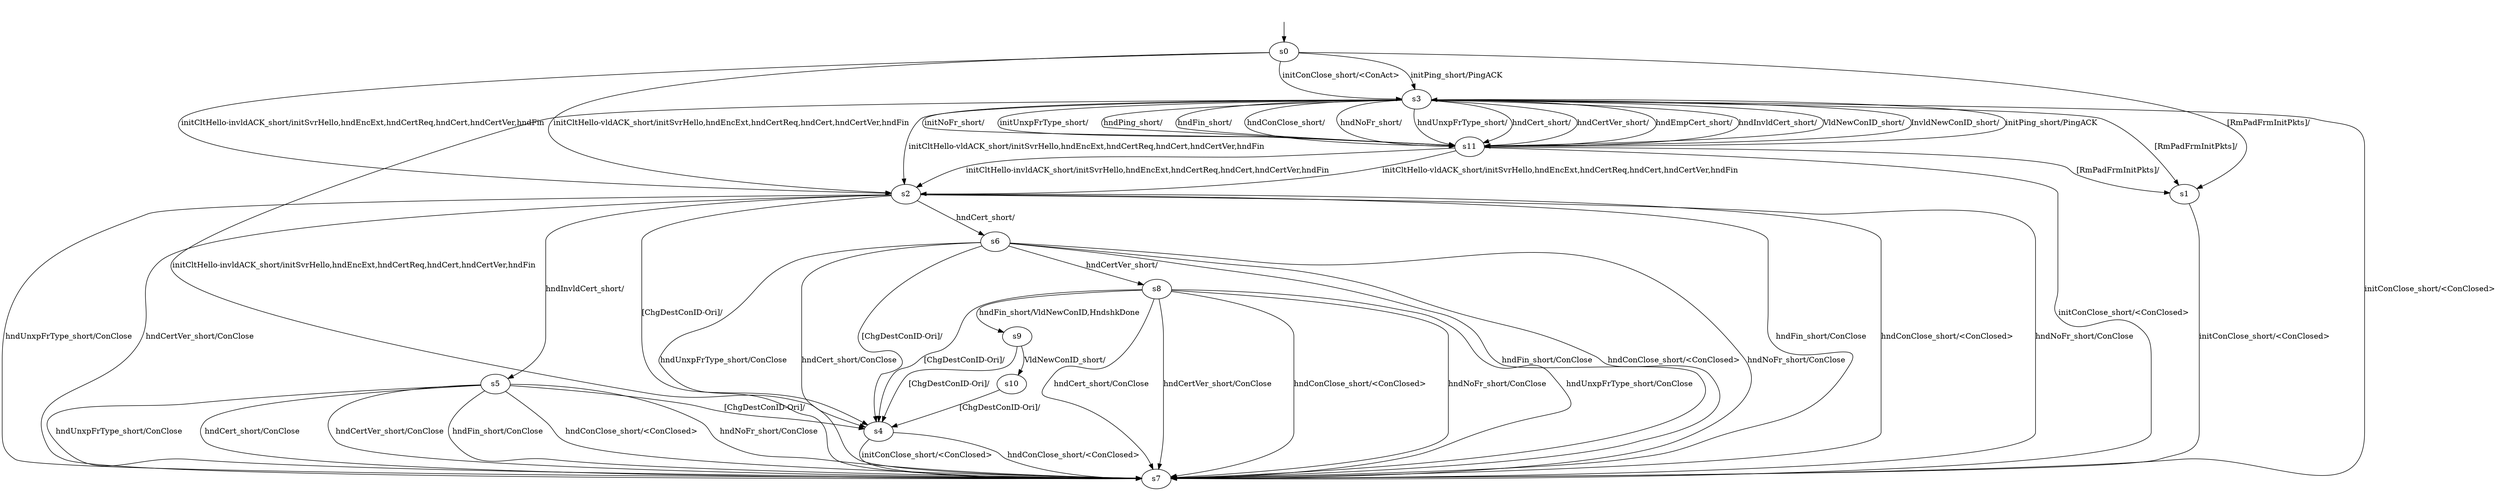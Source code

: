 digraph "../results/picoModels/pico-BWCA-sCS-0/learnedModel" {
s0 [label=s0];
s1 [label=s1];
s2 [label=s2];
s3 [label=s3];
s4 [label=s4];
s5 [label=s5];
s6 [label=s6];
s7 [label=s7];
s8 [label=s8];
s9 [label=s9];
s10 [label=s10];
s11 [label=s11];
s0 -> s3  [label="initPing_short/PingACK "];
s0 -> s3  [label="initConClose_short/<ConAct> "];
s0 -> s2  [label="initCltHello-vldACK_short/initSvrHello,hndEncExt,hndCertReq,hndCert,hndCertVer,hndFin "];
s0 -> s2  [label="initCltHello-invldACK_short/initSvrHello,hndEncExt,hndCertReq,hndCert,hndCertVer,hndFin "];
s0 -> s1  [label="[RmPadFrmInitPkts]/ "];
s1 -> s7  [label="initConClose_short/<ConClosed> "];
s2 -> s7  [label="hndFin_short/ConClose "];
s2 -> s7  [label="hndConClose_short/<ConClosed> "];
s2 -> s7  [label="hndNoFr_short/ConClose "];
s2 -> s7  [label="hndUnxpFrType_short/ConClose "];
s2 -> s6  [label="hndCert_short/ "];
s2 -> s7  [label="hndCertVer_short/ConClose "];
s2 -> s5  [label="hndInvldCert_short/ "];
s2 -> s4  [label="[ChgDestConID-Ori]/ "];
s3 -> s7  [label="initConClose_short/<ConClosed> "];
s3 -> s2  [label="initCltHello-vldACK_short/initSvrHello,hndEncExt,hndCertReq,hndCert,hndCertVer,hndFin "];
s3 -> s4  [label="initCltHello-invldACK_short/initSvrHello,hndEncExt,hndCertReq,hndCert,hndCertVer,hndFin "];
s3 -> s11  [label="initNoFr_short/ "];
s3 -> s11  [label="initUnxpFrType_short/ "];
s3 -> s11  [label="hndPing_short/ "];
s3 -> s11  [label="hndFin_short/ "];
s3 -> s11  [label="hndConClose_short/ "];
s3 -> s11  [label="hndNoFr_short/ "];
s3 -> s11  [label="hndUnxpFrType_short/ "];
s3 -> s11  [label="hndCert_short/ "];
s3 -> s11  [label="hndCertVer_short/ "];
s3 -> s11  [label="hndEmpCert_short/ "];
s3 -> s11  [label="hndInvldCert_short/ "];
s3 -> s11  [label="VldNewConID_short/ "];
s3 -> s11  [label="InvldNewConID_short/ "];
s3 -> s1  [label="[RmPadFrmInitPkts]/ "];
s4 -> s7  [label="initConClose_short/<ConClosed> "];
s4 -> s7  [label="hndConClose_short/<ConClosed> "];
s5 -> s7  [label="hndFin_short/ConClose "];
s5 -> s7  [label="hndConClose_short/<ConClosed> "];
s5 -> s7  [label="hndNoFr_short/ConClose "];
s5 -> s7  [label="hndUnxpFrType_short/ConClose "];
s5 -> s7  [label="hndCert_short/ConClose "];
s5 -> s7  [label="hndCertVer_short/ConClose "];
s5 -> s4  [label="[ChgDestConID-Ori]/ "];
s6 -> s7  [label="hndFin_short/ConClose "];
s6 -> s7  [label="hndConClose_short/<ConClosed> "];
s6 -> s7  [label="hndNoFr_short/ConClose "];
s6 -> s7  [label="hndUnxpFrType_short/ConClose "];
s6 -> s7  [label="hndCert_short/ConClose "];
s6 -> s8  [label="hndCertVer_short/ "];
s6 -> s4  [label="[ChgDestConID-Ori]/ "];
s8 -> s9  [label="hndFin_short/VldNewConID,HndshkDone "];
s8 -> s7  [label="hndConClose_short/<ConClosed> "];
s8 -> s7  [label="hndNoFr_short/ConClose "];
s8 -> s7  [label="hndUnxpFrType_short/ConClose "];
s8 -> s7  [label="hndCert_short/ConClose "];
s8 -> s7  [label="hndCertVer_short/ConClose "];
s8 -> s4  [label="[ChgDestConID-Ori]/ "];
s9 -> s10  [label="VldNewConID_short/ "];
s9 -> s4  [label="[ChgDestConID-Ori]/ "];
s10 -> s4  [label="[ChgDestConID-Ori]/ "];
s11 -> s3  [label="initPing_short/PingACK "];
s11 -> s7  [label="initConClose_short/<ConClosed> "];
s11 -> s2  [label="initCltHello-vldACK_short/initSvrHello,hndEncExt,hndCertReq,hndCert,hndCertVer,hndFin "];
s11 -> s2  [label="initCltHello-invldACK_short/initSvrHello,hndEncExt,hndCertReq,hndCert,hndCertVer,hndFin "];
s11 -> s1  [label="[RmPadFrmInitPkts]/ "];
__start0 [label="", shape=none];
__start0 -> s0  [label=""];
}
